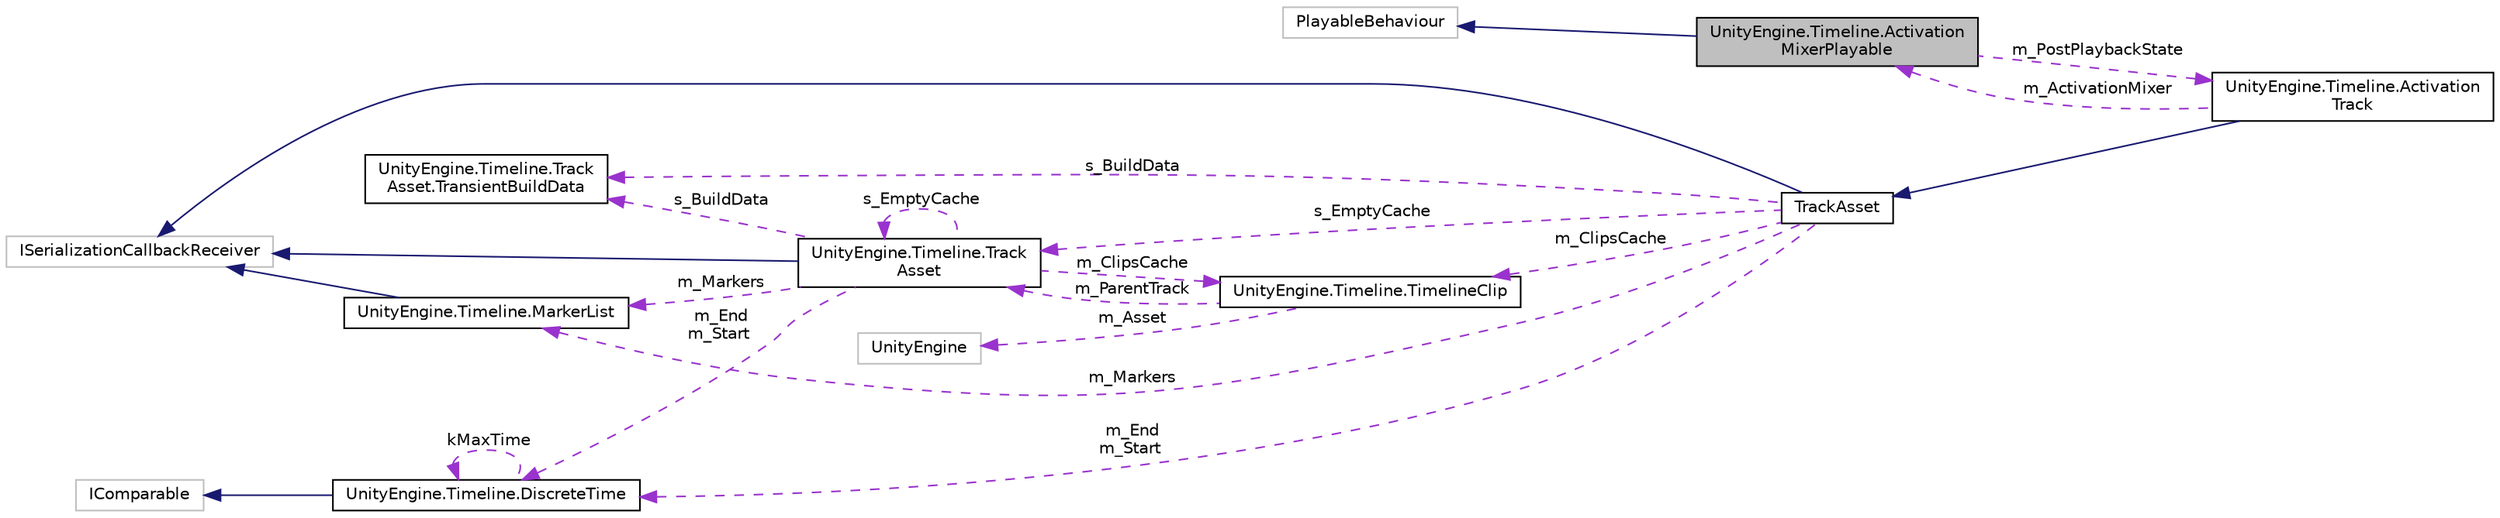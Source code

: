 digraph "UnityEngine.Timeline.ActivationMixerPlayable"
{
 // LATEX_PDF_SIZE
  edge [fontname="Helvetica",fontsize="10",labelfontname="Helvetica",labelfontsize="10"];
  node [fontname="Helvetica",fontsize="10",shape=record];
  rankdir="LR";
  Node1 [label="UnityEngine.Timeline.Activation\lMixerPlayable",height=0.2,width=0.4,color="black", fillcolor="grey75", style="filled", fontcolor="black",tooltip=" "];
  Node2 -> Node1 [dir="back",color="midnightblue",fontsize="10",style="solid",fontname="Helvetica"];
  Node2 [label="PlayableBehaviour",height=0.2,width=0.4,color="grey75", fillcolor="white", style="filled",tooltip=" "];
  Node3 -> Node1 [dir="back",color="darkorchid3",fontsize="10",style="dashed",label=" m_PostPlaybackState" ,fontname="Helvetica"];
  Node3 [label="UnityEngine.Timeline.Activation\lTrack",height=0.2,width=0.4,color="black", fillcolor="white", style="filled",URL="$class_unity_engine_1_1_timeline_1_1_activation_track.html",tooltip="Track that can be used to control the active state of a GameObject."];
  Node4 -> Node3 [dir="back",color="midnightblue",fontsize="10",style="solid",fontname="Helvetica"];
  Node4 [label="TrackAsset",height=0.2,width=0.4,color="black", fillcolor="white", style="filled",URL="$class_unity_engine_1_1_timeline_1_1_track_asset.html",tooltip="A PlayableAsset representing a track inside a timeline."];
  Node5 -> Node4 [dir="back",color="midnightblue",fontsize="10",style="solid",fontname="Helvetica"];
  Node5 [label="ISerializationCallbackReceiver",height=0.2,width=0.4,color="grey75", fillcolor="white", style="filled",tooltip=" "];
  Node6 -> Node4 [dir="back",color="darkorchid3",fontsize="10",style="dashed",label=" m_Markers" ,fontname="Helvetica"];
  Node6 [label="UnityEngine.Timeline.MarkerList",height=0.2,width=0.4,color="black", fillcolor="white", style="filled",URL="$struct_unity_engine_1_1_timeline_1_1_marker_list.html",tooltip=" "];
  Node5 -> Node6 [dir="back",color="midnightblue",fontsize="10",style="solid",fontname="Helvetica"];
  Node7 -> Node4 [dir="back",color="darkorchid3",fontsize="10",style="dashed",label=" m_End\nm_Start" ,fontname="Helvetica"];
  Node7 [label="UnityEngine.Timeline.DiscreteTime",height=0.2,width=0.4,color="black", fillcolor="white", style="filled",URL="$struct_unity_engine_1_1_timeline_1_1_discrete_time.html",tooltip=" "];
  Node8 -> Node7 [dir="back",color="midnightblue",fontsize="10",style="solid",fontname="Helvetica"];
  Node8 [label="IComparable",height=0.2,width=0.4,color="grey75", fillcolor="white", style="filled",tooltip=" "];
  Node7 -> Node7 [dir="back",color="darkorchid3",fontsize="10",style="dashed",label=" kMaxTime" ,fontname="Helvetica"];
  Node9 -> Node4 [dir="back",color="darkorchid3",fontsize="10",style="dashed",label=" m_ClipsCache" ,fontname="Helvetica"];
  Node9 [label="UnityEngine.Timeline.TimelineClip",height=0.2,width=0.4,color="black", fillcolor="white", style="filled",URL="$class_unity_engine_1_1_timeline_1_1_timeline_clip.html",tooltip="Represents a clip on the timeline."];
  Node10 -> Node9 [dir="back",color="darkorchid3",fontsize="10",style="dashed",label=" m_Asset" ,fontname="Helvetica"];
  Node10 [label="UnityEngine",height=0.2,width=0.4,color="grey75", fillcolor="white", style="filled",tooltip=" "];
  Node11 -> Node9 [dir="back",color="darkorchid3",fontsize="10",style="dashed",label=" m_ParentTrack" ,fontname="Helvetica"];
  Node11 [label="UnityEngine.Timeline.Track\lAsset",height=0.2,width=0.4,color="black", fillcolor="white", style="filled",URL="$class_unity_engine_1_1_timeline_1_1_track_asset.html",tooltip="A PlayableAsset representing a track inside a timeline."];
  Node5 -> Node11 [dir="back",color="midnightblue",fontsize="10",style="solid",fontname="Helvetica"];
  Node6 -> Node11 [dir="back",color="darkorchid3",fontsize="10",style="dashed",label=" m_Markers" ,fontname="Helvetica"];
  Node7 -> Node11 [dir="back",color="darkorchid3",fontsize="10",style="dashed",label=" m_End\nm_Start" ,fontname="Helvetica"];
  Node9 -> Node11 [dir="back",color="darkorchid3",fontsize="10",style="dashed",label=" m_ClipsCache" ,fontname="Helvetica"];
  Node11 -> Node11 [dir="back",color="darkorchid3",fontsize="10",style="dashed",label=" s_EmptyCache" ,fontname="Helvetica"];
  Node12 -> Node11 [dir="back",color="darkorchid3",fontsize="10",style="dashed",label=" s_BuildData" ,fontname="Helvetica"];
  Node12 [label="UnityEngine.Timeline.Track\lAsset.TransientBuildData",height=0.2,width=0.4,color="black", fillcolor="white", style="filled",URL="$struct_unity_engine_1_1_timeline_1_1_track_asset_1_1_transient_build_data.html",tooltip=" "];
  Node11 -> Node4 [dir="back",color="darkorchid3",fontsize="10",style="dashed",label=" s_EmptyCache" ,fontname="Helvetica"];
  Node12 -> Node4 [dir="back",color="darkorchid3",fontsize="10",style="dashed",label=" s_BuildData" ,fontname="Helvetica"];
  Node1 -> Node3 [dir="back",color="darkorchid3",fontsize="10",style="dashed",label=" m_ActivationMixer" ,fontname="Helvetica"];
}

